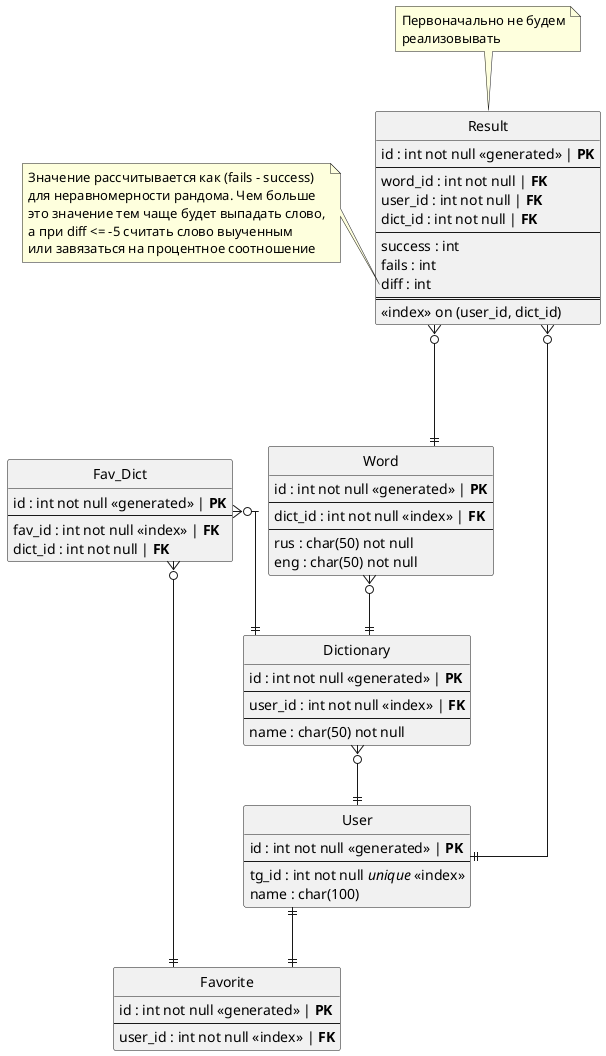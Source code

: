 @startuml
'https://plantuml.com/class-diagram
hide circle
skinparam linetype ortho

entity "Word" as W {
  id : int not null <<generated>> | **PK**
  --
  dict_id : int not null <<index>> | **FK**
  --
  rus : char(50) not null
  eng : char(50) not null
}

entity "Dictionary" as D {
  id : int not null <<generated>> | **PK**
  --
  user_id : int not null <<index>> | **FK**
  --
  name : char(50) not null
}
W }o--|| D

entity "User" as U {
  id : int not null <<generated>> | **PK**
  --
  tg_id : int not null //unique// <<index>>
  name : char(100)
}
D }o--|| U

entity "Favorite" as F {
  id : int not null <<generated>> | **PK**
  --
  user_id : int not null <<index>> | **FK**
}

U ||--|| F

entity "Fav_Dict" as FD {
  id : int not null <<generated>> | **PK**
  --
  fav_id : int not null <<index>> | **FK**
  dict_id : int not null | **FK**
}

FD }o--|| F
FD }o--|| D

entity "Result" as R {
  id : int not null <<generated>> | **PK**
  --
  word_id : int not null | **FK**
  user_id : int not null | **FK**
  dict_id : int not null | **FK**
  --
  success : int
  fails : int
  diff : int
  ==
  <<index>> on (user_id, dict_id)
}

note top of R: Первоначально не будем\nреализовывать

note left of R::diff
  Значение рассчитывается как (fails - success)
  для неравномерности рандома. Чем больше
  это значение тем чаще будет выпадать слово,
  а при diff <= -5 считать слово выученным
  или завязаться на процентное соотношение
end note

R }o--|| U
R }o---|| W

@enduml
